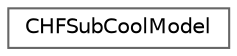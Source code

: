 digraph "Graphical Class Hierarchy"
{
 // LATEX_PDF_SIZE
  bgcolor="transparent";
  edge [fontname=Helvetica,fontsize=10,labelfontname=Helvetica,labelfontsize=10];
  node [fontname=Helvetica,fontsize=10,shape=box,height=0.2,width=0.4];
  rankdir="LR";
  Node0 [id="Node000000",label="CHFSubCoolModel",height=0.2,width=0.4,color="grey40", fillcolor="white", style="filled",URL="$classFoam_1_1CHFModels_1_1CHFSubCoolModel.html",tooltip="Base class for critical heat flux (CHF) sub-cooling correlation models for boiling flows."];
}

